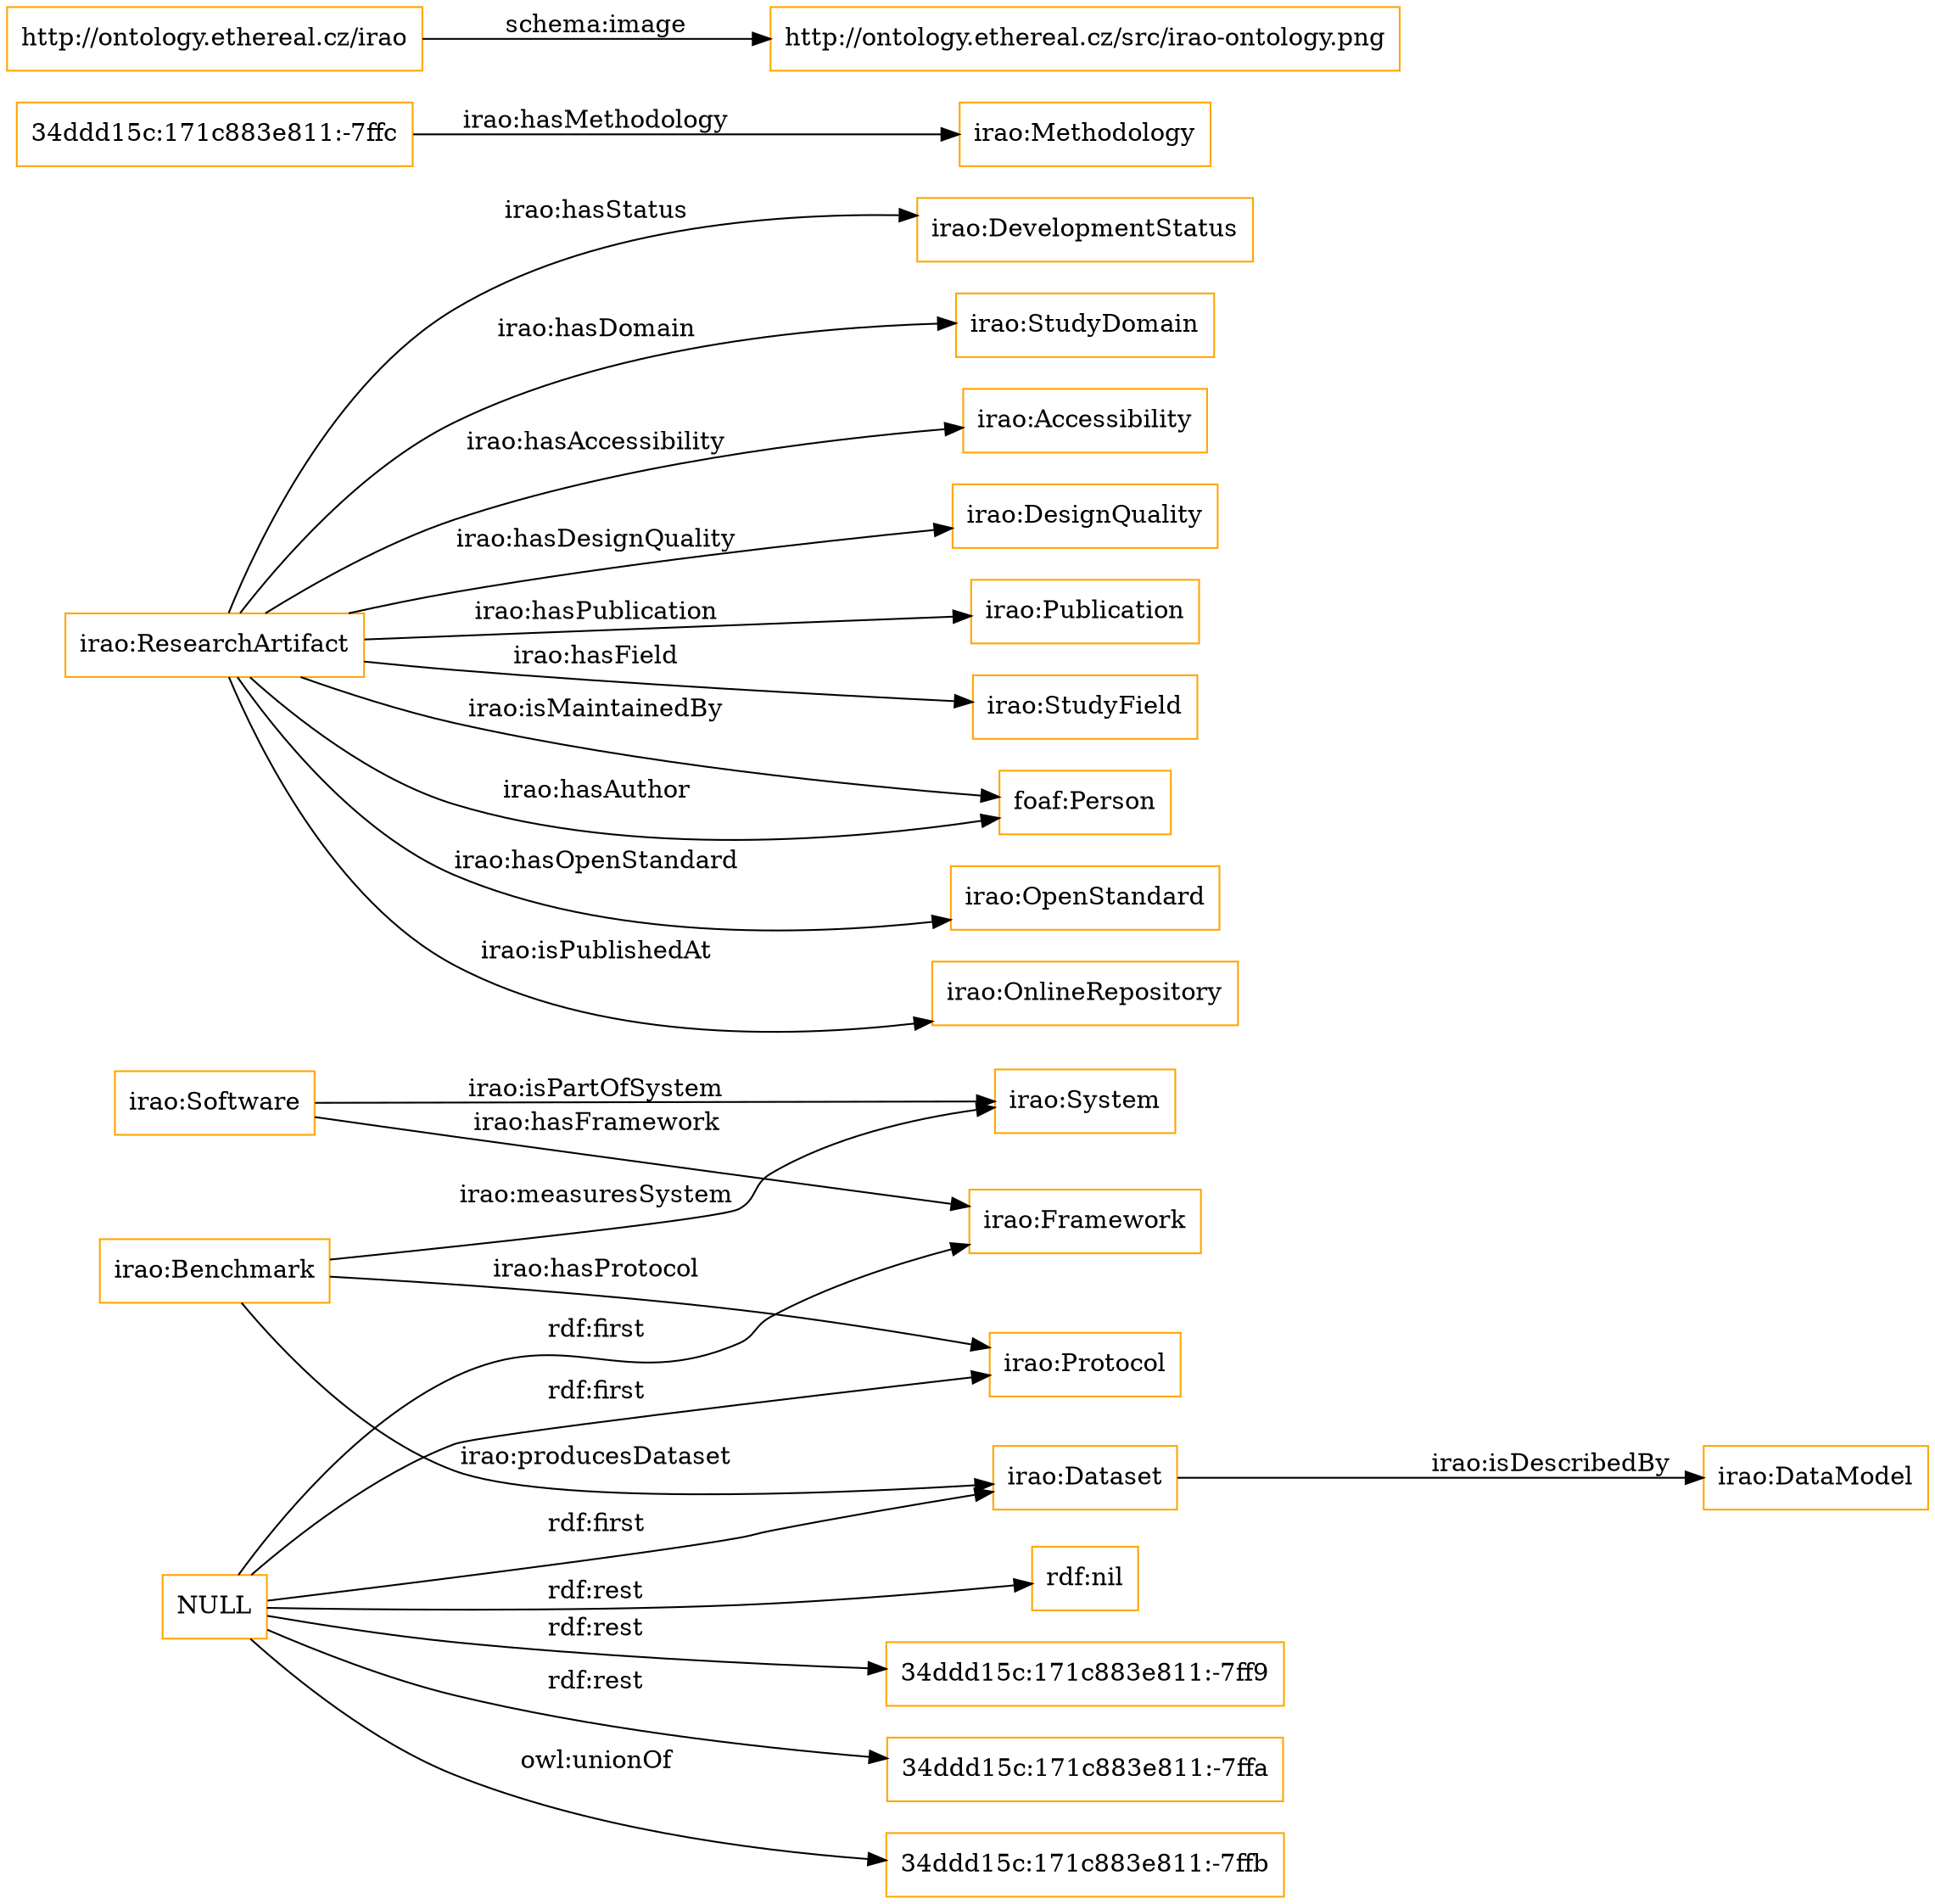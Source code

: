 digraph ar2dtool_diagram { 
rankdir=LR;
size="1501"
node [shape = rectangle, color="orange"]; "irao:Protocol" "irao:DevelopmentStatus" "irao:Software" "irao:Methodology" "irao:Framework" "irao:StudyDomain" "irao:Accessibility" "irao:ResearchArtifact" "irao:Benchmark" "irao:DesignQuality" "irao:DataModel" "irao:Dataset" "irao:Publication" "irao:StudyField" "foaf:Person" "irao:System" "irao:OpenStandard" "34ddd15c:171c883e811:-7ffc" "irao:OnlineRepository" ; /*classes style*/
	"NULL" -> "34ddd15c:171c883e811:-7ff9" [ label = "rdf:rest" ];
	"NULL" -> "irao:Framework" [ label = "rdf:first" ];
	"NULL" -> "34ddd15c:171c883e811:-7ffa" [ label = "rdf:rest" ];
	"NULL" -> "irao:Dataset" [ label = "rdf:first" ];
	"NULL" -> "34ddd15c:171c883e811:-7ffb" [ label = "owl:unionOf" ];
	"NULL" -> "rdf:nil" [ label = "rdf:rest" ];
	"NULL" -> "irao:Protocol" [ label = "rdf:first" ];
	"http://ontology.ethereal.cz/irao" -> "http://ontology.ethereal.cz/src/irao-ontology.png" [ label = "schema:image" ];
	"irao:ResearchArtifact" -> "irao:OnlineRepository" [ label = "irao:isPublishedAt" ];
	"irao:ResearchArtifact" -> "irao:DesignQuality" [ label = "irao:hasDesignQuality" ];
	"irao:ResearchArtifact" -> "irao:StudyDomain" [ label = "irao:hasDomain" ];
	"34ddd15c:171c883e811:-7ffc" -> "irao:Methodology" [ label = "irao:hasMethodology" ];
	"irao:Dataset" -> "irao:DataModel" [ label = "irao:isDescribedBy" ];
	"irao:Benchmark" -> "irao:System" [ label = "irao:measuresSystem" ];
	"irao:ResearchArtifact" -> "irao:StudyField" [ label = "irao:hasField" ];
	"irao:ResearchArtifact" -> "irao:Publication" [ label = "irao:hasPublication" ];
	"irao:ResearchArtifact" -> "irao:DevelopmentStatus" [ label = "irao:hasStatus" ];
	"irao:Benchmark" -> "irao:Protocol" [ label = "irao:hasProtocol" ];
	"irao:ResearchArtifact" -> "foaf:Person" [ label = "irao:isMaintainedBy" ];
	"irao:ResearchArtifact" -> "foaf:Person" [ label = "irao:hasAuthor" ];
	"irao:Software" -> "irao:Framework" [ label = "irao:hasFramework" ];
	"irao:Benchmark" -> "irao:Dataset" [ label = "irao:producesDataset" ];
	"irao:ResearchArtifact" -> "irao:Accessibility" [ label = "irao:hasAccessibility" ];
	"irao:ResearchArtifact" -> "irao:OpenStandard" [ label = "irao:hasOpenStandard" ];
	"irao:Software" -> "irao:System" [ label = "irao:isPartOfSystem" ];

}
